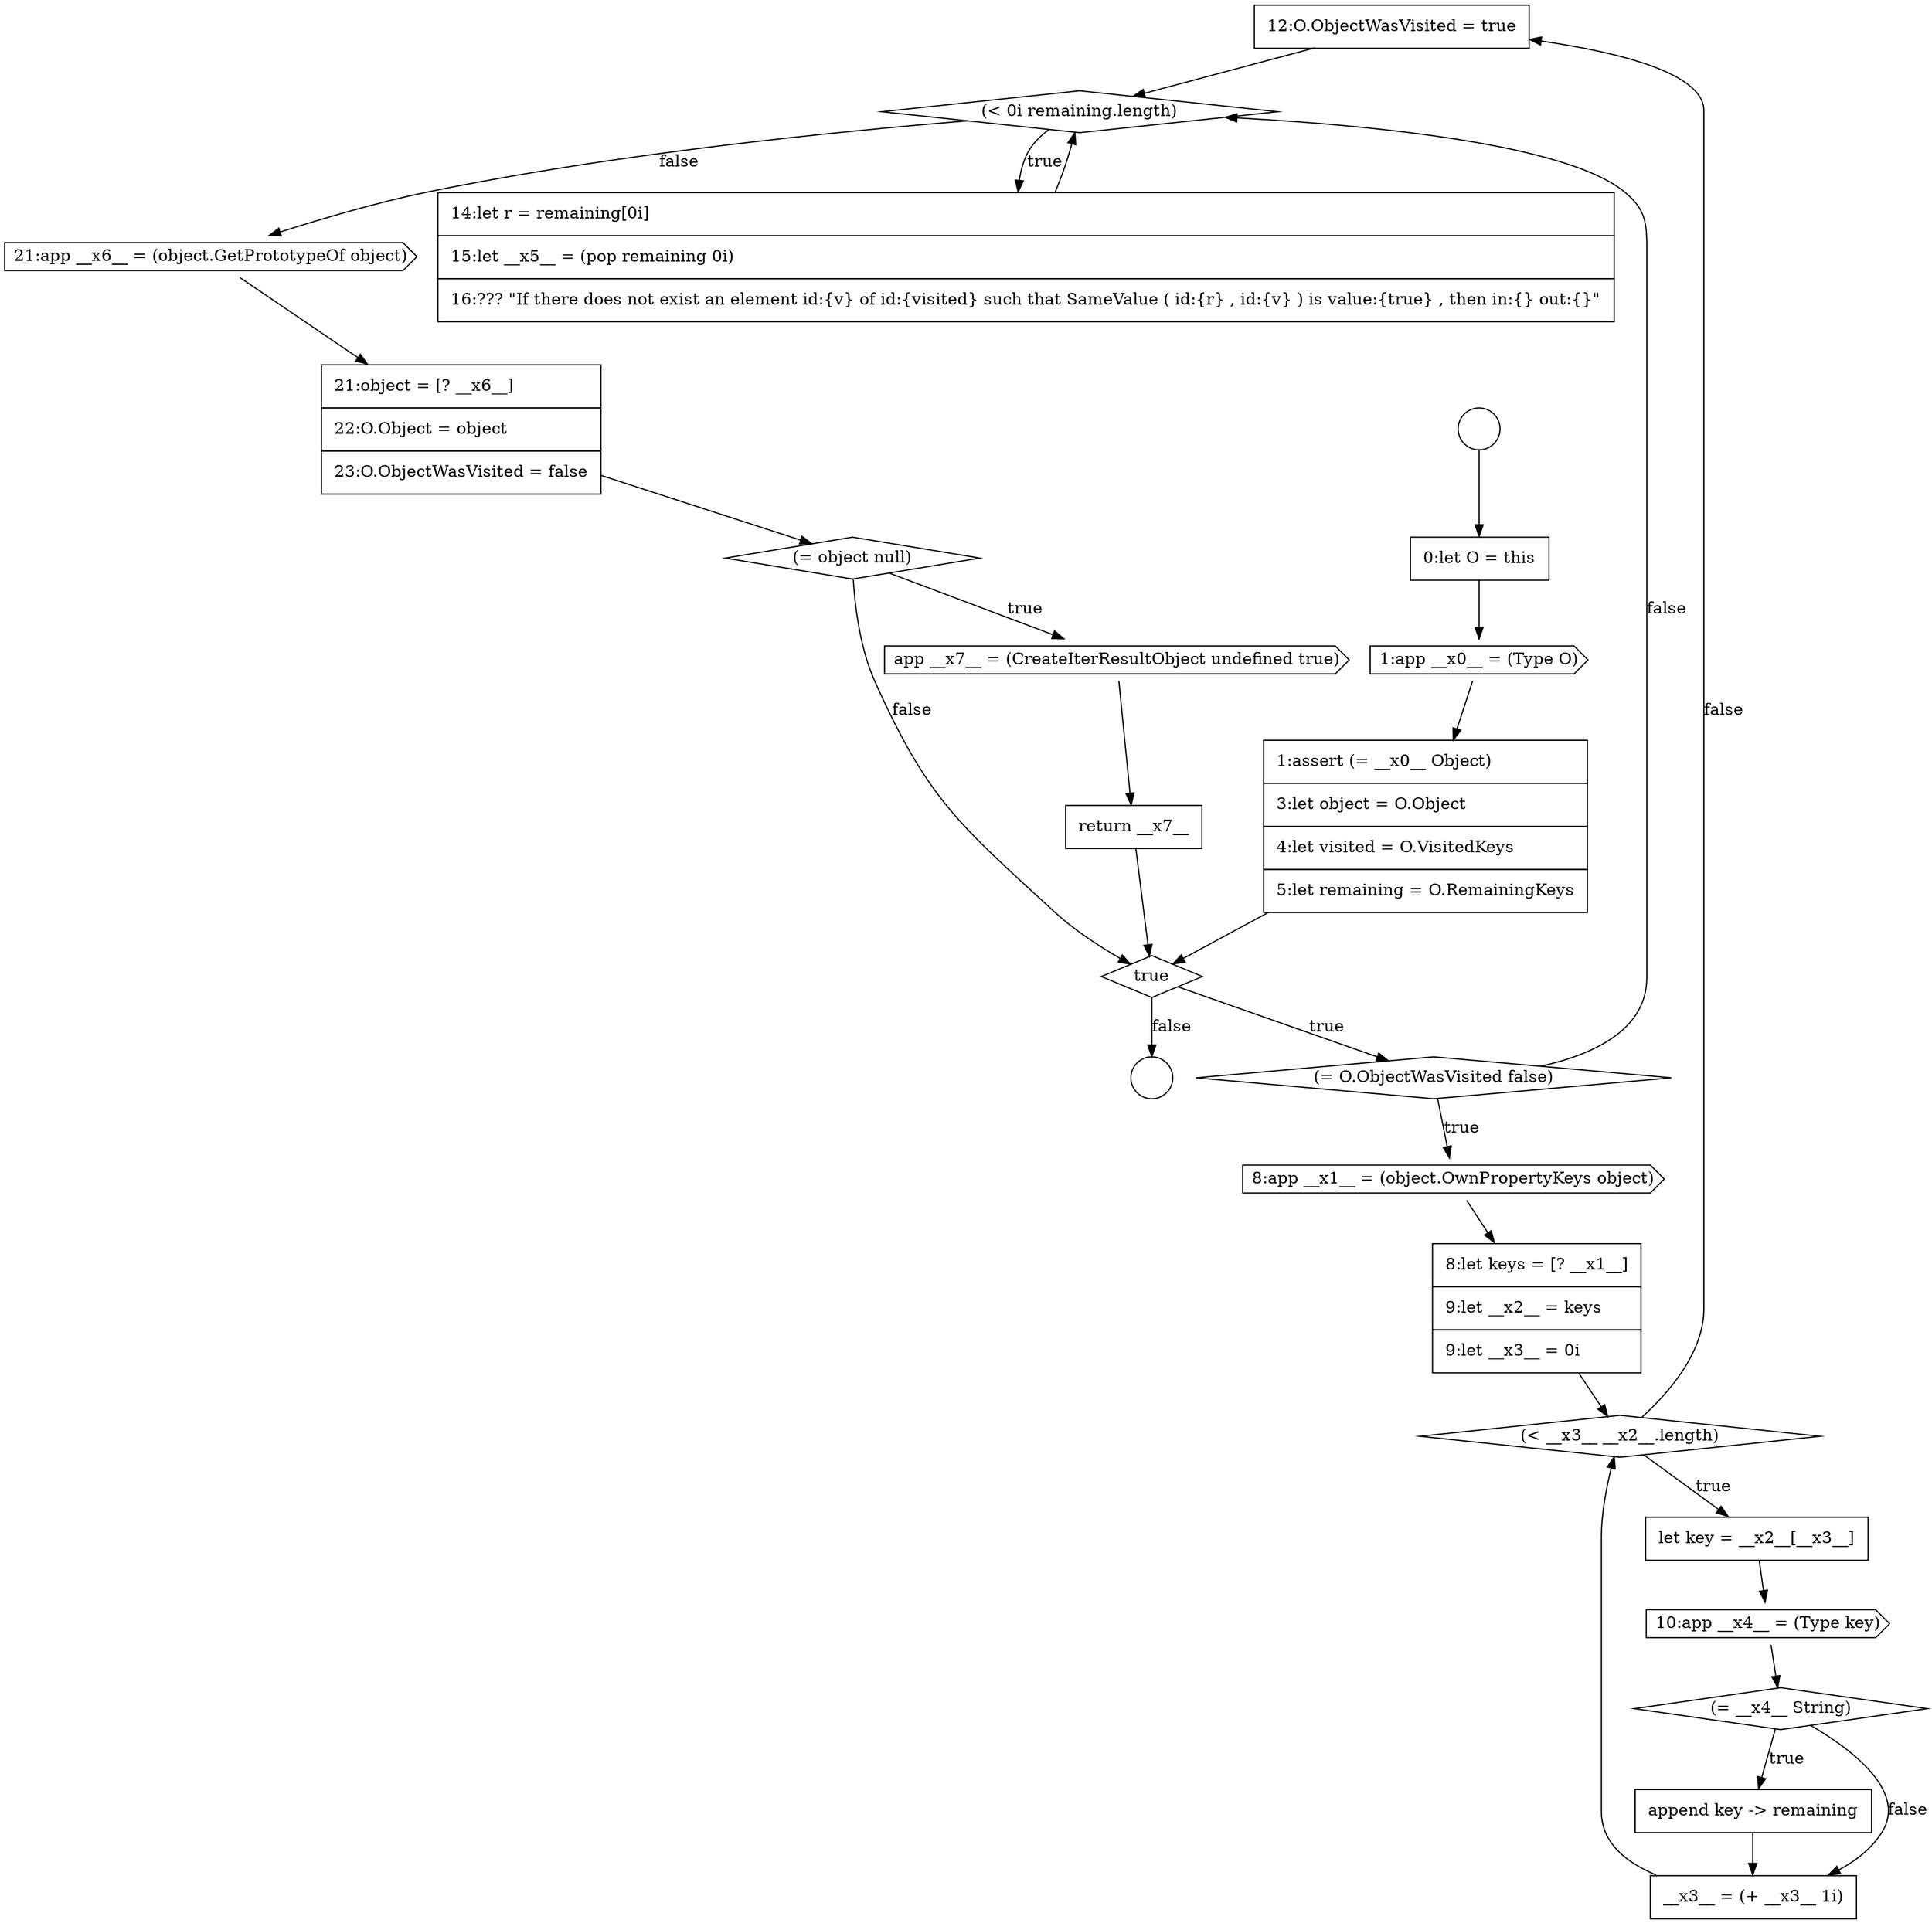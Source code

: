 digraph {
  node7973 [shape=none, margin=0, label=<<font color="black">
    <table border="0" cellborder="1" cellspacing="0" cellpadding="10">
      <tr><td align="left">12:O.ObjectWasVisited = true</td></tr>
    </table>
  </font>> color="black" fillcolor="white" style=filled]
  node7958 [shape=circle label=" " color="black" fillcolor="white" style=filled]
  node7965 [shape=cds, label=<<font color="black">8:app __x1__ = (object.OwnPropertyKeys object)</font>> color="black" fillcolor="white" style=filled]
  node7969 [shape=cds, label=<<font color="black">10:app __x4__ = (Type key)</font>> color="black" fillcolor="white" style=filled]
  node7977 [shape=none, margin=0, label=<<font color="black">
    <table border="0" cellborder="1" cellspacing="0" cellpadding="10">
      <tr><td align="left">21:object = [? __x6__]</td></tr>
      <tr><td align="left">22:O.Object = object</td></tr>
      <tr><td align="left">23:O.ObjectWasVisited = false</td></tr>
    </table>
  </font>> color="black" fillcolor="white" style=filled]
  node7962 [shape=none, margin=0, label=<<font color="black">
    <table border="0" cellborder="1" cellspacing="0" cellpadding="10">
      <tr><td align="left">1:assert (= __x0__ Object)</td></tr>
      <tr><td align="left">3:let object = O.Object</td></tr>
      <tr><td align="left">4:let visited = O.VisitedKeys</td></tr>
      <tr><td align="left">5:let remaining = O.RemainingKeys</td></tr>
    </table>
  </font>> color="black" fillcolor="white" style=filled]
  node7976 [shape=cds, label=<<font color="black">21:app __x6__ = (object.GetPrototypeOf object)</font>> color="black" fillcolor="white" style=filled]
  node7966 [shape=none, margin=0, label=<<font color="black">
    <table border="0" cellborder="1" cellspacing="0" cellpadding="10">
      <tr><td align="left">8:let keys = [? __x1__]</td></tr>
      <tr><td align="left">9:let __x2__ = keys</td></tr>
      <tr><td align="left">9:let __x3__ = 0i</td></tr>
    </table>
  </font>> color="black" fillcolor="white" style=filled]
  node7972 [shape=none, margin=0, label=<<font color="black">
    <table border="0" cellborder="1" cellspacing="0" cellpadding="10">
      <tr><td align="left">__x3__ = (+ __x3__ 1i)</td></tr>
    </table>
  </font>> color="black" fillcolor="white" style=filled]
  node7978 [shape=diamond, label=<<font color="black">(= object null)</font>> color="black" fillcolor="white" style=filled]
  node7960 [shape=none, margin=0, label=<<font color="black">
    <table border="0" cellborder="1" cellspacing="0" cellpadding="10">
      <tr><td align="left">0:let O = this</td></tr>
    </table>
  </font>> color="black" fillcolor="white" style=filled]
  node7975 [shape=none, margin=0, label=<<font color="black">
    <table border="0" cellborder="1" cellspacing="0" cellpadding="10">
      <tr><td align="left">14:let r = remaining[0i]</td></tr>
      <tr><td align="left">15:let __x5__ = (pop remaining 0i)</td></tr>
      <tr><td align="left">16:??? &quot;If there does not exist an element id:{v} of id:{visited} such that SameValue ( id:{r} , id:{v} ) is value:{true} , then in:{} out:{}&quot;</td></tr>
    </table>
  </font>> color="black" fillcolor="white" style=filled]
  node7967 [shape=diamond, label=<<font color="black">(&lt; __x3__ __x2__.length)</font>> color="black" fillcolor="white" style=filled]
  node7971 [shape=none, margin=0, label=<<font color="black">
    <table border="0" cellborder="1" cellspacing="0" cellpadding="10">
      <tr><td align="left">append key -&gt; remaining</td></tr>
    </table>
  </font>> color="black" fillcolor="white" style=filled]
  node7974 [shape=diamond, label=<<font color="black">(&lt; 0i remaining.length)</font>> color="black" fillcolor="white" style=filled]
  node7979 [shape=cds, label=<<font color="black">app __x7__ = (CreateIterResultObject undefined true)</font>> color="black" fillcolor="white" style=filled]
  node7970 [shape=diamond, label=<<font color="black">(= __x4__ String)</font>> color="black" fillcolor="white" style=filled]
  node7961 [shape=cds, label=<<font color="black">1:app __x0__ = (Type O)</font>> color="black" fillcolor="white" style=filled]
  node7980 [shape=none, margin=0, label=<<font color="black">
    <table border="0" cellborder="1" cellspacing="0" cellpadding="10">
      <tr><td align="left">return __x7__</td></tr>
    </table>
  </font>> color="black" fillcolor="white" style=filled]
  node7968 [shape=none, margin=0, label=<<font color="black">
    <table border="0" cellborder="1" cellspacing="0" cellpadding="10">
      <tr><td align="left">let key = __x2__[__x3__]</td></tr>
    </table>
  </font>> color="black" fillcolor="white" style=filled]
  node7963 [shape=diamond, label=<<font color="black">true</font>> color="black" fillcolor="white" style=filled]
  node7964 [shape=diamond, label=<<font color="black">(= O.ObjectWasVisited false)</font>> color="black" fillcolor="white" style=filled]
  node7959 [shape=circle label=" " color="black" fillcolor="white" style=filled]
  node7963 -> node7964 [label=<<font color="black">true</font>> color="black"]
  node7963 -> node7959 [label=<<font color="black">false</font>> color="black"]
  node7979 -> node7980 [ color="black"]
  node7973 -> node7974 [ color="black"]
  node7969 -> node7970 [ color="black"]
  node7976 -> node7977 [ color="black"]
  node7974 -> node7975 [label=<<font color="black">true</font>> color="black"]
  node7974 -> node7976 [label=<<font color="black">false</font>> color="black"]
  node7965 -> node7966 [ color="black"]
  node7962 -> node7963 [ color="black"]
  node7978 -> node7979 [label=<<font color="black">true</font>> color="black"]
  node7978 -> node7963 [label=<<font color="black">false</font>> color="black"]
  node7980 -> node7963 [ color="black"]
  node7971 -> node7972 [ color="black"]
  node7960 -> node7961 [ color="black"]
  node7968 -> node7969 [ color="black"]
  node7964 -> node7965 [label=<<font color="black">true</font>> color="black"]
  node7964 -> node7974 [label=<<font color="black">false</font>> color="black"]
  node7977 -> node7978 [ color="black"]
  node7961 -> node7962 [ color="black"]
  node7967 -> node7968 [label=<<font color="black">true</font>> color="black"]
  node7967 -> node7973 [label=<<font color="black">false</font>> color="black"]
  node7966 -> node7967 [ color="black"]
  node7958 -> node7960 [ color="black"]
  node7970 -> node7971 [label=<<font color="black">true</font>> color="black"]
  node7970 -> node7972 [label=<<font color="black">false</font>> color="black"]
  node7975 -> node7974 [ color="black"]
  node7972 -> node7967 [ color="black"]
}
